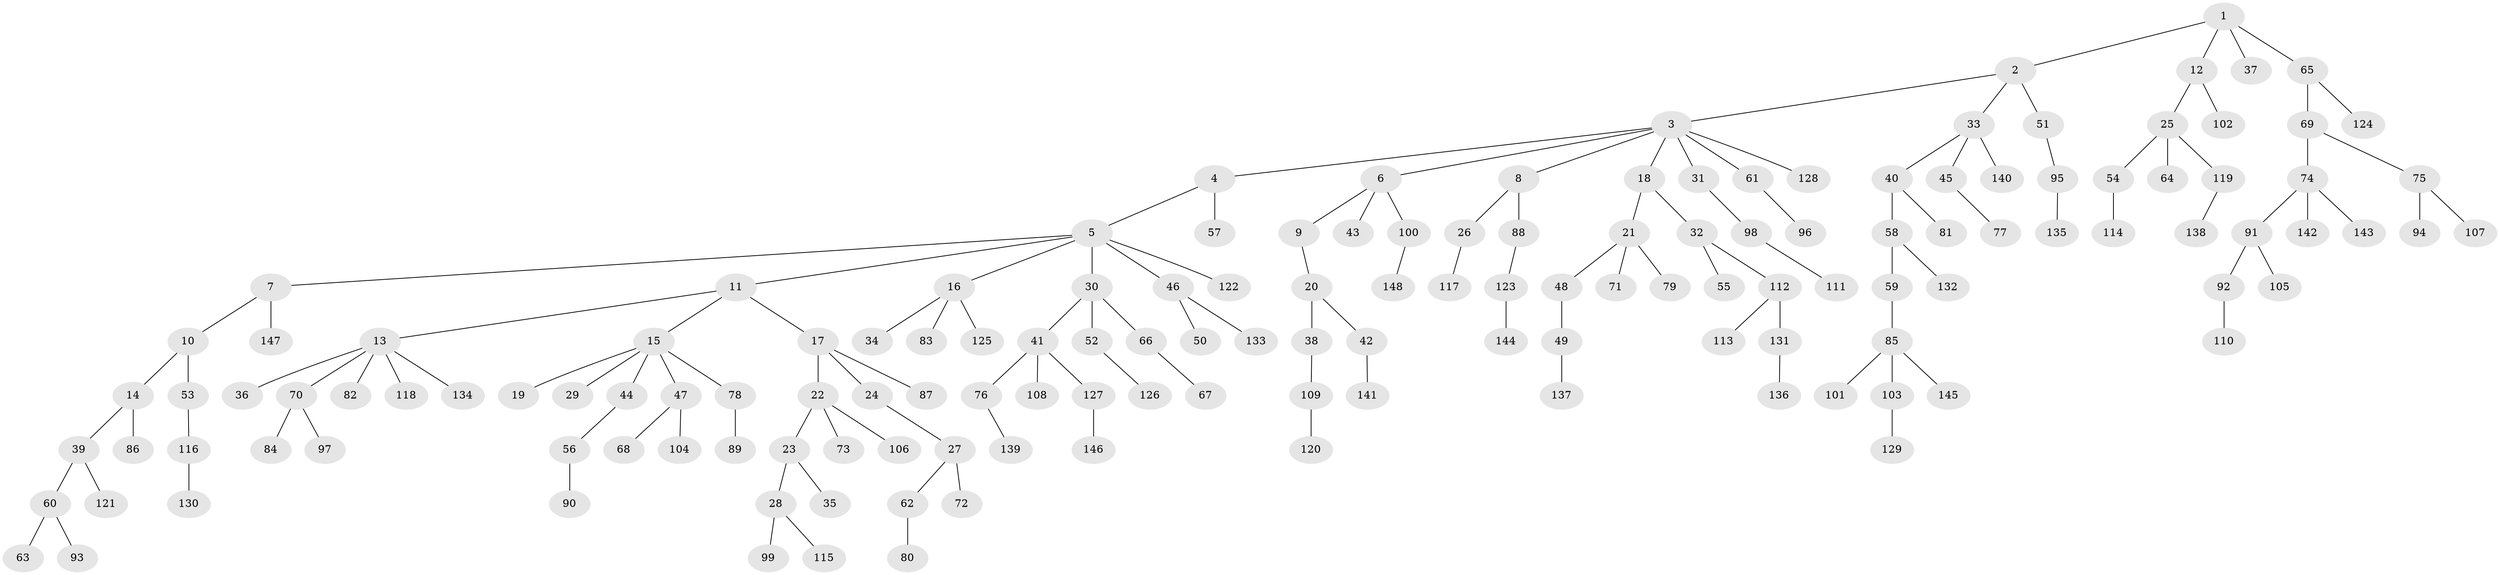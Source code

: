 // coarse degree distribution, {4: 0.022222222222222223, 3: 0.1111111111111111, 1: 0.4222222222222222, 2: 0.37777777777777777, 6: 0.022222222222222223, 5: 0.044444444444444446}
// Generated by graph-tools (version 1.1) at 2025/37/03/04/25 23:37:23]
// undirected, 148 vertices, 147 edges
graph export_dot {
  node [color=gray90,style=filled];
  1;
  2;
  3;
  4;
  5;
  6;
  7;
  8;
  9;
  10;
  11;
  12;
  13;
  14;
  15;
  16;
  17;
  18;
  19;
  20;
  21;
  22;
  23;
  24;
  25;
  26;
  27;
  28;
  29;
  30;
  31;
  32;
  33;
  34;
  35;
  36;
  37;
  38;
  39;
  40;
  41;
  42;
  43;
  44;
  45;
  46;
  47;
  48;
  49;
  50;
  51;
  52;
  53;
  54;
  55;
  56;
  57;
  58;
  59;
  60;
  61;
  62;
  63;
  64;
  65;
  66;
  67;
  68;
  69;
  70;
  71;
  72;
  73;
  74;
  75;
  76;
  77;
  78;
  79;
  80;
  81;
  82;
  83;
  84;
  85;
  86;
  87;
  88;
  89;
  90;
  91;
  92;
  93;
  94;
  95;
  96;
  97;
  98;
  99;
  100;
  101;
  102;
  103;
  104;
  105;
  106;
  107;
  108;
  109;
  110;
  111;
  112;
  113;
  114;
  115;
  116;
  117;
  118;
  119;
  120;
  121;
  122;
  123;
  124;
  125;
  126;
  127;
  128;
  129;
  130;
  131;
  132;
  133;
  134;
  135;
  136;
  137;
  138;
  139;
  140;
  141;
  142;
  143;
  144;
  145;
  146;
  147;
  148;
  1 -- 2;
  1 -- 12;
  1 -- 37;
  1 -- 65;
  2 -- 3;
  2 -- 33;
  2 -- 51;
  3 -- 4;
  3 -- 6;
  3 -- 8;
  3 -- 18;
  3 -- 31;
  3 -- 61;
  3 -- 128;
  4 -- 5;
  4 -- 57;
  5 -- 7;
  5 -- 11;
  5 -- 16;
  5 -- 30;
  5 -- 46;
  5 -- 122;
  6 -- 9;
  6 -- 43;
  6 -- 100;
  7 -- 10;
  7 -- 147;
  8 -- 26;
  8 -- 88;
  9 -- 20;
  10 -- 14;
  10 -- 53;
  11 -- 13;
  11 -- 15;
  11 -- 17;
  12 -- 25;
  12 -- 102;
  13 -- 36;
  13 -- 70;
  13 -- 82;
  13 -- 118;
  13 -- 134;
  14 -- 39;
  14 -- 86;
  15 -- 19;
  15 -- 29;
  15 -- 44;
  15 -- 47;
  15 -- 78;
  16 -- 34;
  16 -- 83;
  16 -- 125;
  17 -- 22;
  17 -- 24;
  17 -- 87;
  18 -- 21;
  18 -- 32;
  20 -- 38;
  20 -- 42;
  21 -- 48;
  21 -- 71;
  21 -- 79;
  22 -- 23;
  22 -- 73;
  22 -- 106;
  23 -- 28;
  23 -- 35;
  24 -- 27;
  25 -- 54;
  25 -- 64;
  25 -- 119;
  26 -- 117;
  27 -- 62;
  27 -- 72;
  28 -- 99;
  28 -- 115;
  30 -- 41;
  30 -- 52;
  30 -- 66;
  31 -- 98;
  32 -- 55;
  32 -- 112;
  33 -- 40;
  33 -- 45;
  33 -- 140;
  38 -- 109;
  39 -- 60;
  39 -- 121;
  40 -- 58;
  40 -- 81;
  41 -- 76;
  41 -- 108;
  41 -- 127;
  42 -- 141;
  44 -- 56;
  45 -- 77;
  46 -- 50;
  46 -- 133;
  47 -- 68;
  47 -- 104;
  48 -- 49;
  49 -- 137;
  51 -- 95;
  52 -- 126;
  53 -- 116;
  54 -- 114;
  56 -- 90;
  58 -- 59;
  58 -- 132;
  59 -- 85;
  60 -- 63;
  60 -- 93;
  61 -- 96;
  62 -- 80;
  65 -- 69;
  65 -- 124;
  66 -- 67;
  69 -- 74;
  69 -- 75;
  70 -- 84;
  70 -- 97;
  74 -- 91;
  74 -- 142;
  74 -- 143;
  75 -- 94;
  75 -- 107;
  76 -- 139;
  78 -- 89;
  85 -- 101;
  85 -- 103;
  85 -- 145;
  88 -- 123;
  91 -- 92;
  91 -- 105;
  92 -- 110;
  95 -- 135;
  98 -- 111;
  100 -- 148;
  103 -- 129;
  109 -- 120;
  112 -- 113;
  112 -- 131;
  116 -- 130;
  119 -- 138;
  123 -- 144;
  127 -- 146;
  131 -- 136;
}
